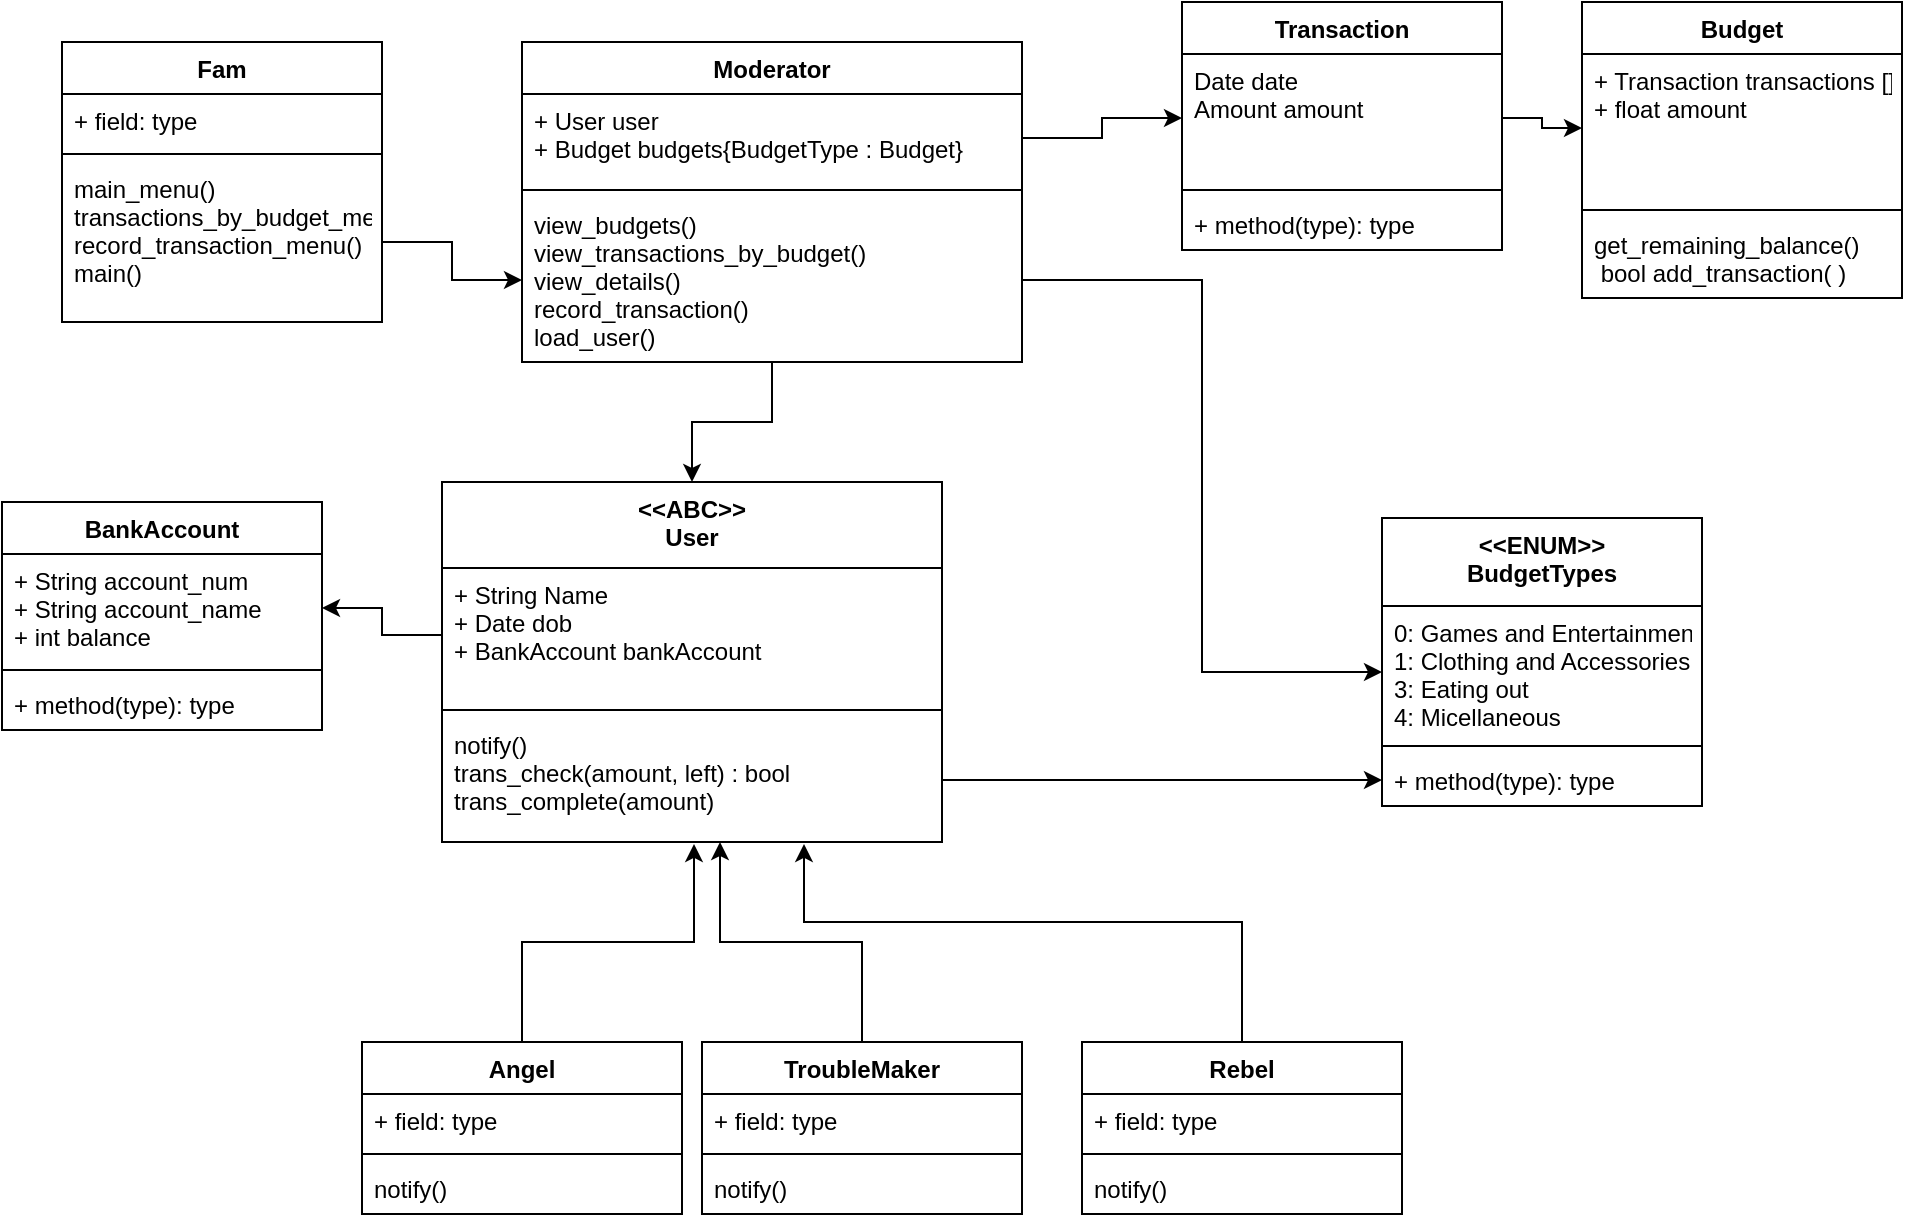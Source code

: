 <mxfile version="12.5.3" type="device"><diagram id="C5RBs43oDa-KdzZeNtuy" name="Page-1"><mxGraphModel dx="2173" dy="1999" grid="1" gridSize="10" guides="1" tooltips="1" connect="1" arrows="1" fold="1" page="1" pageScale="1" pageWidth="827" pageHeight="1169" math="0" shadow="0"><root><mxCell id="WIyWlLk6GJQsqaUBKTNV-0"/><mxCell id="WIyWlLk6GJQsqaUBKTNV-1" parent="WIyWlLk6GJQsqaUBKTNV-0"/><mxCell id="bdW23PgDb8BX2SDiu6Tc-0" value="Budget" style="swimlane;fontStyle=1;align=center;verticalAlign=top;childLayout=stackLayout;horizontal=1;startSize=26;horizontalStack=0;resizeParent=1;resizeParentMax=0;resizeLast=0;collapsible=1;marginBottom=0;" parent="WIyWlLk6GJQsqaUBKTNV-1" vertex="1"><mxGeometry x="580" y="-110" width="160" height="148" as="geometry"/></mxCell><mxCell id="bdW23PgDb8BX2SDiu6Tc-1" value="+ Transaction transactions []&#10;+ float amount" style="text;strokeColor=none;fillColor=none;align=left;verticalAlign=top;spacingLeft=4;spacingRight=4;overflow=hidden;rotatable=0;points=[[0,0.5],[1,0.5]];portConstraint=eastwest;" parent="bdW23PgDb8BX2SDiu6Tc-0" vertex="1"><mxGeometry y="26" width="160" height="74" as="geometry"/></mxCell><mxCell id="bdW23PgDb8BX2SDiu6Tc-2" value="" style="line;strokeWidth=1;fillColor=none;align=left;verticalAlign=middle;spacingTop=-1;spacingLeft=3;spacingRight=3;rotatable=0;labelPosition=right;points=[];portConstraint=eastwest;" parent="bdW23PgDb8BX2SDiu6Tc-0" vertex="1"><mxGeometry y="100" width="160" height="8" as="geometry"/></mxCell><mxCell id="bdW23PgDb8BX2SDiu6Tc-3" value="get_remaining_balance()&#10; bool add_transaction( )" style="text;strokeColor=none;fillColor=none;align=left;verticalAlign=top;spacingLeft=4;spacingRight=4;overflow=hidden;rotatable=0;points=[[0,0.5],[1,0.5]];portConstraint=eastwest;" parent="bdW23PgDb8BX2SDiu6Tc-0" vertex="1"><mxGeometry y="108" width="160" height="40" as="geometry"/></mxCell><mxCell id="bdW23PgDb8BX2SDiu6Tc-8" value="Transaction" style="swimlane;fontStyle=1;align=center;verticalAlign=top;childLayout=stackLayout;horizontal=1;startSize=26;horizontalStack=0;resizeParent=1;resizeParentMax=0;resizeLast=0;collapsible=1;marginBottom=0;" parent="WIyWlLk6GJQsqaUBKTNV-1" vertex="1"><mxGeometry x="380" y="-110" width="160" height="124" as="geometry"/></mxCell><mxCell id="bdW23PgDb8BX2SDiu6Tc-9" value="Date date&#10;Amount amount" style="text;strokeColor=none;fillColor=none;align=left;verticalAlign=top;spacingLeft=4;spacingRight=4;overflow=hidden;rotatable=0;points=[[0,0.5],[1,0.5]];portConstraint=eastwest;" parent="bdW23PgDb8BX2SDiu6Tc-8" vertex="1"><mxGeometry y="26" width="160" height="64" as="geometry"/></mxCell><mxCell id="bdW23PgDb8BX2SDiu6Tc-10" value="" style="line;strokeWidth=1;fillColor=none;align=left;verticalAlign=middle;spacingTop=-1;spacingLeft=3;spacingRight=3;rotatable=0;labelPosition=right;points=[];portConstraint=eastwest;" parent="bdW23PgDb8BX2SDiu6Tc-8" vertex="1"><mxGeometry y="90" width="160" height="8" as="geometry"/></mxCell><mxCell id="bdW23PgDb8BX2SDiu6Tc-11" value="+ method(type): type" style="text;strokeColor=none;fillColor=none;align=left;verticalAlign=top;spacingLeft=4;spacingRight=4;overflow=hidden;rotatable=0;points=[[0,0.5],[1,0.5]];portConstraint=eastwest;" parent="bdW23PgDb8BX2SDiu6Tc-8" vertex="1"><mxGeometry y="98" width="160" height="26" as="geometry"/></mxCell><mxCell id="bdW23PgDb8BX2SDiu6Tc-12" value="&lt;&lt;ABC&gt;&gt;&#10;User" style="swimlane;fontStyle=1;align=center;verticalAlign=top;childLayout=stackLayout;horizontal=1;startSize=43;horizontalStack=0;resizeParent=1;resizeParentMax=0;resizeLast=0;collapsible=1;marginBottom=0;" parent="WIyWlLk6GJQsqaUBKTNV-1" vertex="1"><mxGeometry x="10" y="130" width="250" height="180" as="geometry"/></mxCell><mxCell id="bdW23PgDb8BX2SDiu6Tc-13" value="+ String Name&#10;+ Date dob&#10;+ BankAccount bankAccount" style="text;strokeColor=none;fillColor=none;align=left;verticalAlign=top;spacingLeft=4;spacingRight=4;overflow=hidden;rotatable=0;points=[[0,0.5],[1,0.5]];portConstraint=eastwest;" parent="bdW23PgDb8BX2SDiu6Tc-12" vertex="1"><mxGeometry y="43" width="250" height="67" as="geometry"/></mxCell><mxCell id="bdW23PgDb8BX2SDiu6Tc-14" value="" style="line;strokeWidth=1;fillColor=none;align=left;verticalAlign=middle;spacingTop=-1;spacingLeft=3;spacingRight=3;rotatable=0;labelPosition=right;points=[];portConstraint=eastwest;" parent="bdW23PgDb8BX2SDiu6Tc-12" vertex="1"><mxGeometry y="110" width="250" height="8" as="geometry"/></mxCell><mxCell id="bdW23PgDb8BX2SDiu6Tc-15" value="notify()&#10;trans_check(amount, left) : bool&#10;trans_complete(amount)" style="text;strokeColor=none;fillColor=none;align=left;verticalAlign=top;spacingLeft=4;spacingRight=4;overflow=hidden;rotatable=0;points=[[0,0.5],[1,0.5]];portConstraint=eastwest;" parent="bdW23PgDb8BX2SDiu6Tc-12" vertex="1"><mxGeometry y="118" width="250" height="62" as="geometry"/></mxCell><mxCell id="rH2ORljAj0GJbyeZtTNq-0" style="edgeStyle=orthogonalEdgeStyle;rounded=0;orthogonalLoop=1;jettySize=auto;html=1;entryX=0.5;entryY=0;entryDx=0;entryDy=0;" parent="WIyWlLk6GJQsqaUBKTNV-1" source="bdW23PgDb8BX2SDiu6Tc-23" target="bdW23PgDb8BX2SDiu6Tc-12" edge="1"><mxGeometry relative="1" as="geometry"/></mxCell><mxCell id="bdW23PgDb8BX2SDiu6Tc-23" value="Moderator" style="swimlane;fontStyle=1;align=center;verticalAlign=top;childLayout=stackLayout;horizontal=1;startSize=26;horizontalStack=0;resizeParent=1;resizeParentMax=0;resizeLast=0;collapsible=1;marginBottom=0;" parent="WIyWlLk6GJQsqaUBKTNV-1" vertex="1"><mxGeometry x="50" y="-90" width="250" height="160" as="geometry"/></mxCell><mxCell id="bdW23PgDb8BX2SDiu6Tc-24" value="+ User user&#10;+ Budget budgets{BudgetType : Budget}" style="text;strokeColor=none;fillColor=none;align=left;verticalAlign=top;spacingLeft=4;spacingRight=4;overflow=hidden;rotatable=0;points=[[0,0.5],[1,0.5]];portConstraint=eastwest;" parent="bdW23PgDb8BX2SDiu6Tc-23" vertex="1"><mxGeometry y="26" width="250" height="44" as="geometry"/></mxCell><mxCell id="bdW23PgDb8BX2SDiu6Tc-25" value="" style="line;strokeWidth=1;fillColor=none;align=left;verticalAlign=middle;spacingTop=-1;spacingLeft=3;spacingRight=3;rotatable=0;labelPosition=right;points=[];portConstraint=eastwest;" parent="bdW23PgDb8BX2SDiu6Tc-23" vertex="1"><mxGeometry y="70" width="250" height="8" as="geometry"/></mxCell><mxCell id="bdW23PgDb8BX2SDiu6Tc-26" value="view_budgets()&#10;view_transactions_by_budget()&#10;view_details()&#10;record_transaction()&#10;load_user()&#10;" style="text;strokeColor=none;fillColor=none;align=left;verticalAlign=top;spacingLeft=4;spacingRight=4;overflow=hidden;rotatable=0;points=[[0,0.5],[1,0.5]];portConstraint=eastwest;" parent="bdW23PgDb8BX2SDiu6Tc-23" vertex="1"><mxGeometry y="78" width="250" height="82" as="geometry"/></mxCell><mxCell id="IlDKHQ8QKTMJPCIj0z86-6" style="edgeStyle=orthogonalEdgeStyle;rounded=0;orthogonalLoop=1;jettySize=auto;html=1;exitX=0.5;exitY=0;exitDx=0;exitDy=0;entryX=0.556;entryY=1;entryDx=0;entryDy=0;entryPerimeter=0;" edge="1" parent="WIyWlLk6GJQsqaUBKTNV-1" source="bdW23PgDb8BX2SDiu6Tc-35" target="bdW23PgDb8BX2SDiu6Tc-15"><mxGeometry relative="1" as="geometry"/></mxCell><mxCell id="bdW23PgDb8BX2SDiu6Tc-35" value="TroubleMaker" style="swimlane;fontStyle=1;align=center;verticalAlign=top;childLayout=stackLayout;horizontal=1;startSize=26;horizontalStack=0;resizeParent=1;resizeParentMax=0;resizeLast=0;collapsible=1;marginBottom=0;" parent="WIyWlLk6GJQsqaUBKTNV-1" vertex="1"><mxGeometry x="140" y="410" width="160" height="86" as="geometry"/></mxCell><mxCell id="bdW23PgDb8BX2SDiu6Tc-36" value="+ field: type" style="text;strokeColor=none;fillColor=none;align=left;verticalAlign=top;spacingLeft=4;spacingRight=4;overflow=hidden;rotatable=0;points=[[0,0.5],[1,0.5]];portConstraint=eastwest;" parent="bdW23PgDb8BX2SDiu6Tc-35" vertex="1"><mxGeometry y="26" width="160" height="26" as="geometry"/></mxCell><mxCell id="bdW23PgDb8BX2SDiu6Tc-37" value="" style="line;strokeWidth=1;fillColor=none;align=left;verticalAlign=middle;spacingTop=-1;spacingLeft=3;spacingRight=3;rotatable=0;labelPosition=right;points=[];portConstraint=eastwest;" parent="bdW23PgDb8BX2SDiu6Tc-35" vertex="1"><mxGeometry y="52" width="160" height="8" as="geometry"/></mxCell><mxCell id="bdW23PgDb8BX2SDiu6Tc-38" value="notify()" style="text;strokeColor=none;fillColor=none;align=left;verticalAlign=top;spacingLeft=4;spacingRight=4;overflow=hidden;rotatable=0;points=[[0,0.5],[1,0.5]];portConstraint=eastwest;" parent="bdW23PgDb8BX2SDiu6Tc-35" vertex="1"><mxGeometry y="60" width="160" height="26" as="geometry"/></mxCell><mxCell id="IlDKHQ8QKTMJPCIj0z86-7" style="edgeStyle=orthogonalEdgeStyle;rounded=0;orthogonalLoop=1;jettySize=auto;html=1;exitX=0.5;exitY=0;exitDx=0;exitDy=0;entryX=0.724;entryY=1.016;entryDx=0;entryDy=0;entryPerimeter=0;" edge="1" parent="WIyWlLk6GJQsqaUBKTNV-1" source="bdW23PgDb8BX2SDiu6Tc-39" target="bdW23PgDb8BX2SDiu6Tc-15"><mxGeometry relative="1" as="geometry"><Array as="points"><mxPoint x="410" y="350"/><mxPoint x="191" y="350"/></Array></mxGeometry></mxCell><mxCell id="bdW23PgDb8BX2SDiu6Tc-39" value="Rebel" style="swimlane;fontStyle=1;align=center;verticalAlign=top;childLayout=stackLayout;horizontal=1;startSize=26;horizontalStack=0;resizeParent=1;resizeParentMax=0;resizeLast=0;collapsible=1;marginBottom=0;" parent="WIyWlLk6GJQsqaUBKTNV-1" vertex="1"><mxGeometry x="330" y="410" width="160" height="86" as="geometry"/></mxCell><mxCell id="bdW23PgDb8BX2SDiu6Tc-40" value="+ field: type" style="text;strokeColor=none;fillColor=none;align=left;verticalAlign=top;spacingLeft=4;spacingRight=4;overflow=hidden;rotatable=0;points=[[0,0.5],[1,0.5]];portConstraint=eastwest;" parent="bdW23PgDb8BX2SDiu6Tc-39" vertex="1"><mxGeometry y="26" width="160" height="26" as="geometry"/></mxCell><mxCell id="bdW23PgDb8BX2SDiu6Tc-41" value="" style="line;strokeWidth=1;fillColor=none;align=left;verticalAlign=middle;spacingTop=-1;spacingLeft=3;spacingRight=3;rotatable=0;labelPosition=right;points=[];portConstraint=eastwest;" parent="bdW23PgDb8BX2SDiu6Tc-39" vertex="1"><mxGeometry y="52" width="160" height="8" as="geometry"/></mxCell><mxCell id="bdW23PgDb8BX2SDiu6Tc-42" value="notify()" style="text;strokeColor=none;fillColor=none;align=left;verticalAlign=top;spacingLeft=4;spacingRight=4;overflow=hidden;rotatable=0;points=[[0,0.5],[1,0.5]];portConstraint=eastwest;" parent="bdW23PgDb8BX2SDiu6Tc-39" vertex="1"><mxGeometry y="60" width="160" height="26" as="geometry"/></mxCell><mxCell id="IlDKHQ8QKTMJPCIj0z86-5" style="edgeStyle=orthogonalEdgeStyle;rounded=0;orthogonalLoop=1;jettySize=auto;html=1;exitX=0.5;exitY=0;exitDx=0;exitDy=0;entryX=0.504;entryY=1.016;entryDx=0;entryDy=0;entryPerimeter=0;" edge="1" parent="WIyWlLk6GJQsqaUBKTNV-1" source="bdW23PgDb8BX2SDiu6Tc-43" target="bdW23PgDb8BX2SDiu6Tc-15"><mxGeometry relative="1" as="geometry"/></mxCell><mxCell id="bdW23PgDb8BX2SDiu6Tc-43" value="Angel" style="swimlane;fontStyle=1;align=center;verticalAlign=top;childLayout=stackLayout;horizontal=1;startSize=26;horizontalStack=0;resizeParent=1;resizeParentMax=0;resizeLast=0;collapsible=1;marginBottom=0;" parent="WIyWlLk6GJQsqaUBKTNV-1" vertex="1"><mxGeometry x="-30" y="410" width="160" height="86" as="geometry"/></mxCell><mxCell id="bdW23PgDb8BX2SDiu6Tc-44" value="+ field: type" style="text;strokeColor=none;fillColor=none;align=left;verticalAlign=top;spacingLeft=4;spacingRight=4;overflow=hidden;rotatable=0;points=[[0,0.5],[1,0.5]];portConstraint=eastwest;" parent="bdW23PgDb8BX2SDiu6Tc-43" vertex="1"><mxGeometry y="26" width="160" height="26" as="geometry"/></mxCell><mxCell id="bdW23PgDb8BX2SDiu6Tc-45" value="" style="line;strokeWidth=1;fillColor=none;align=left;verticalAlign=middle;spacingTop=-1;spacingLeft=3;spacingRight=3;rotatable=0;labelPosition=right;points=[];portConstraint=eastwest;" parent="bdW23PgDb8BX2SDiu6Tc-43" vertex="1"><mxGeometry y="52" width="160" height="8" as="geometry"/></mxCell><mxCell id="bdW23PgDb8BX2SDiu6Tc-46" value="notify()" style="text;strokeColor=none;fillColor=none;align=left;verticalAlign=top;spacingLeft=4;spacingRight=4;overflow=hidden;rotatable=0;points=[[0,0.5],[1,0.5]];portConstraint=eastwest;" parent="bdW23PgDb8BX2SDiu6Tc-43" vertex="1"><mxGeometry y="60" width="160" height="26" as="geometry"/></mxCell><mxCell id="bdW23PgDb8BX2SDiu6Tc-52" value="BankAccount" style="swimlane;fontStyle=1;align=center;verticalAlign=top;childLayout=stackLayout;horizontal=1;startSize=26;horizontalStack=0;resizeParent=1;resizeParentMax=0;resizeLast=0;collapsible=1;marginBottom=0;" parent="WIyWlLk6GJQsqaUBKTNV-1" vertex="1"><mxGeometry x="-210" y="140" width="160" height="114" as="geometry"/></mxCell><mxCell id="bdW23PgDb8BX2SDiu6Tc-53" value="+ String account_num&#10;+ String account_name&#10;+ int balance&#10;" style="text;strokeColor=none;fillColor=none;align=left;verticalAlign=top;spacingLeft=4;spacingRight=4;overflow=hidden;rotatable=0;points=[[0,0.5],[1,0.5]];portConstraint=eastwest;" parent="bdW23PgDb8BX2SDiu6Tc-52" vertex="1"><mxGeometry y="26" width="160" height="54" as="geometry"/></mxCell><mxCell id="bdW23PgDb8BX2SDiu6Tc-54" value="" style="line;strokeWidth=1;fillColor=none;align=left;verticalAlign=middle;spacingTop=-1;spacingLeft=3;spacingRight=3;rotatable=0;labelPosition=right;points=[];portConstraint=eastwest;" parent="bdW23PgDb8BX2SDiu6Tc-52" vertex="1"><mxGeometry y="80" width="160" height="8" as="geometry"/></mxCell><mxCell id="bdW23PgDb8BX2SDiu6Tc-55" value="+ method(type): type" style="text;strokeColor=none;fillColor=none;align=left;verticalAlign=top;spacingLeft=4;spacingRight=4;overflow=hidden;rotatable=0;points=[[0,0.5],[1,0.5]];portConstraint=eastwest;" parent="bdW23PgDb8BX2SDiu6Tc-52" vertex="1"><mxGeometry y="88" width="160" height="26" as="geometry"/></mxCell><mxCell id="bdW23PgDb8BX2SDiu6Tc-61" value="Fam" style="swimlane;fontStyle=1;align=center;verticalAlign=top;childLayout=stackLayout;horizontal=1;startSize=26;horizontalStack=0;resizeParent=1;resizeParentMax=0;resizeLast=0;collapsible=1;marginBottom=0;" parent="WIyWlLk6GJQsqaUBKTNV-1" vertex="1"><mxGeometry x="-180" y="-90" width="160" height="140" as="geometry"/></mxCell><mxCell id="bdW23PgDb8BX2SDiu6Tc-62" value="+ field: type" style="text;strokeColor=none;fillColor=none;align=left;verticalAlign=top;spacingLeft=4;spacingRight=4;overflow=hidden;rotatable=0;points=[[0,0.5],[1,0.5]];portConstraint=eastwest;" parent="bdW23PgDb8BX2SDiu6Tc-61" vertex="1"><mxGeometry y="26" width="160" height="26" as="geometry"/></mxCell><mxCell id="bdW23PgDb8BX2SDiu6Tc-63" value="" style="line;strokeWidth=1;fillColor=none;align=left;verticalAlign=middle;spacingTop=-1;spacingLeft=3;spacingRight=3;rotatable=0;labelPosition=right;points=[];portConstraint=eastwest;" parent="bdW23PgDb8BX2SDiu6Tc-61" vertex="1"><mxGeometry y="52" width="160" height="8" as="geometry"/></mxCell><mxCell id="bdW23PgDb8BX2SDiu6Tc-64" value="main_menu()&#10;transactions_by_budget_menu()&#10;record_transaction_menu()&#10;main()" style="text;strokeColor=none;fillColor=none;align=left;verticalAlign=top;spacingLeft=4;spacingRight=4;overflow=hidden;rotatable=0;points=[[0,0.5],[1,0.5]];portConstraint=eastwest;" parent="bdW23PgDb8BX2SDiu6Tc-61" vertex="1"><mxGeometry y="60" width="160" height="80" as="geometry"/></mxCell><mxCell id="VrBqJjDWyYgU377xudqn-3" value="&lt;&lt;ENUM&gt;&gt;&#10;BudgetTypes" style="swimlane;fontStyle=1;align=center;verticalAlign=top;childLayout=stackLayout;horizontal=1;startSize=44;horizontalStack=0;resizeParent=1;resizeParentMax=0;resizeLast=0;collapsible=1;marginBottom=0;" parent="WIyWlLk6GJQsqaUBKTNV-1" vertex="1"><mxGeometry x="480" y="148" width="160" height="144" as="geometry"/></mxCell><mxCell id="VrBqJjDWyYgU377xudqn-4" value="0: Games and Entertainment&#10;1: Clothing and Accessories&#10;3: Eating out&#10;4: Micellaneous" style="text;strokeColor=none;fillColor=none;align=left;verticalAlign=top;spacingLeft=4;spacingRight=4;overflow=hidden;rotatable=0;points=[[0,0.5],[1,0.5]];portConstraint=eastwest;" parent="VrBqJjDWyYgU377xudqn-3" vertex="1"><mxGeometry y="44" width="160" height="66" as="geometry"/></mxCell><mxCell id="VrBqJjDWyYgU377xudqn-5" value="" style="line;strokeWidth=1;fillColor=none;align=left;verticalAlign=middle;spacingTop=-1;spacingLeft=3;spacingRight=3;rotatable=0;labelPosition=right;points=[];portConstraint=eastwest;" parent="VrBqJjDWyYgU377xudqn-3" vertex="1"><mxGeometry y="110" width="160" height="8" as="geometry"/></mxCell><mxCell id="VrBqJjDWyYgU377xudqn-6" value="+ method(type): type" style="text;strokeColor=none;fillColor=none;align=left;verticalAlign=top;spacingLeft=4;spacingRight=4;overflow=hidden;rotatable=0;points=[[0,0.5],[1,0.5]];portConstraint=eastwest;" parent="VrBqJjDWyYgU377xudqn-3" vertex="1"><mxGeometry y="118" width="160" height="26" as="geometry"/></mxCell><mxCell id="rH2ORljAj0GJbyeZtTNq-1" style="edgeStyle=orthogonalEdgeStyle;rounded=0;orthogonalLoop=1;jettySize=auto;html=1;exitX=1;exitY=0.5;exitDx=0;exitDy=0;entryX=0;entryY=0.5;entryDx=0;entryDy=0;" parent="WIyWlLk6GJQsqaUBKTNV-1" source="bdW23PgDb8BX2SDiu6Tc-64" target="bdW23PgDb8BX2SDiu6Tc-26" edge="1"><mxGeometry relative="1" as="geometry"/></mxCell><mxCell id="rH2ORljAj0GJbyeZtTNq-2" style="edgeStyle=orthogonalEdgeStyle;rounded=0;orthogonalLoop=1;jettySize=auto;html=1;exitX=1;exitY=0.5;exitDx=0;exitDy=0;entryX=0;entryY=0.5;entryDx=0;entryDy=0;" parent="WIyWlLk6GJQsqaUBKTNV-1" source="bdW23PgDb8BX2SDiu6Tc-26" target="VrBqJjDWyYgU377xudqn-4" edge="1"><mxGeometry relative="1" as="geometry"/></mxCell><mxCell id="rH2ORljAj0GJbyeZtTNq-6" style="edgeStyle=orthogonalEdgeStyle;rounded=0;orthogonalLoop=1;jettySize=auto;html=1;exitX=0;exitY=0.5;exitDx=0;exitDy=0;entryX=1;entryY=0.5;entryDx=0;entryDy=0;" parent="WIyWlLk6GJQsqaUBKTNV-1" source="bdW23PgDb8BX2SDiu6Tc-13" target="bdW23PgDb8BX2SDiu6Tc-53" edge="1"><mxGeometry relative="1" as="geometry"/></mxCell><mxCell id="IlDKHQ8QKTMJPCIj0z86-2" style="edgeStyle=orthogonalEdgeStyle;rounded=0;orthogonalLoop=1;jettySize=auto;html=1;exitX=1;exitY=0.5;exitDx=0;exitDy=0;entryX=0;entryY=0.5;entryDx=0;entryDy=0;" edge="1" parent="WIyWlLk6GJQsqaUBKTNV-1" source="bdW23PgDb8BX2SDiu6Tc-15" target="VrBqJjDWyYgU377xudqn-6"><mxGeometry relative="1" as="geometry"/></mxCell><mxCell id="IlDKHQ8QKTMJPCIj0z86-3" style="edgeStyle=orthogonalEdgeStyle;rounded=0;orthogonalLoop=1;jettySize=auto;html=1;exitX=1;exitY=0.5;exitDx=0;exitDy=0;entryX=0;entryY=0.5;entryDx=0;entryDy=0;" edge="1" parent="WIyWlLk6GJQsqaUBKTNV-1" source="bdW23PgDb8BX2SDiu6Tc-24" target="bdW23PgDb8BX2SDiu6Tc-9"><mxGeometry relative="1" as="geometry"/></mxCell><mxCell id="IlDKHQ8QKTMJPCIj0z86-4" value="" style="edgeStyle=orthogonalEdgeStyle;rounded=0;orthogonalLoop=1;jettySize=auto;html=1;" edge="1" parent="WIyWlLk6GJQsqaUBKTNV-1" source="bdW23PgDb8BX2SDiu6Tc-9" target="bdW23PgDb8BX2SDiu6Tc-1"><mxGeometry relative="1" as="geometry"/></mxCell></root></mxGraphModel></diagram></mxfile>